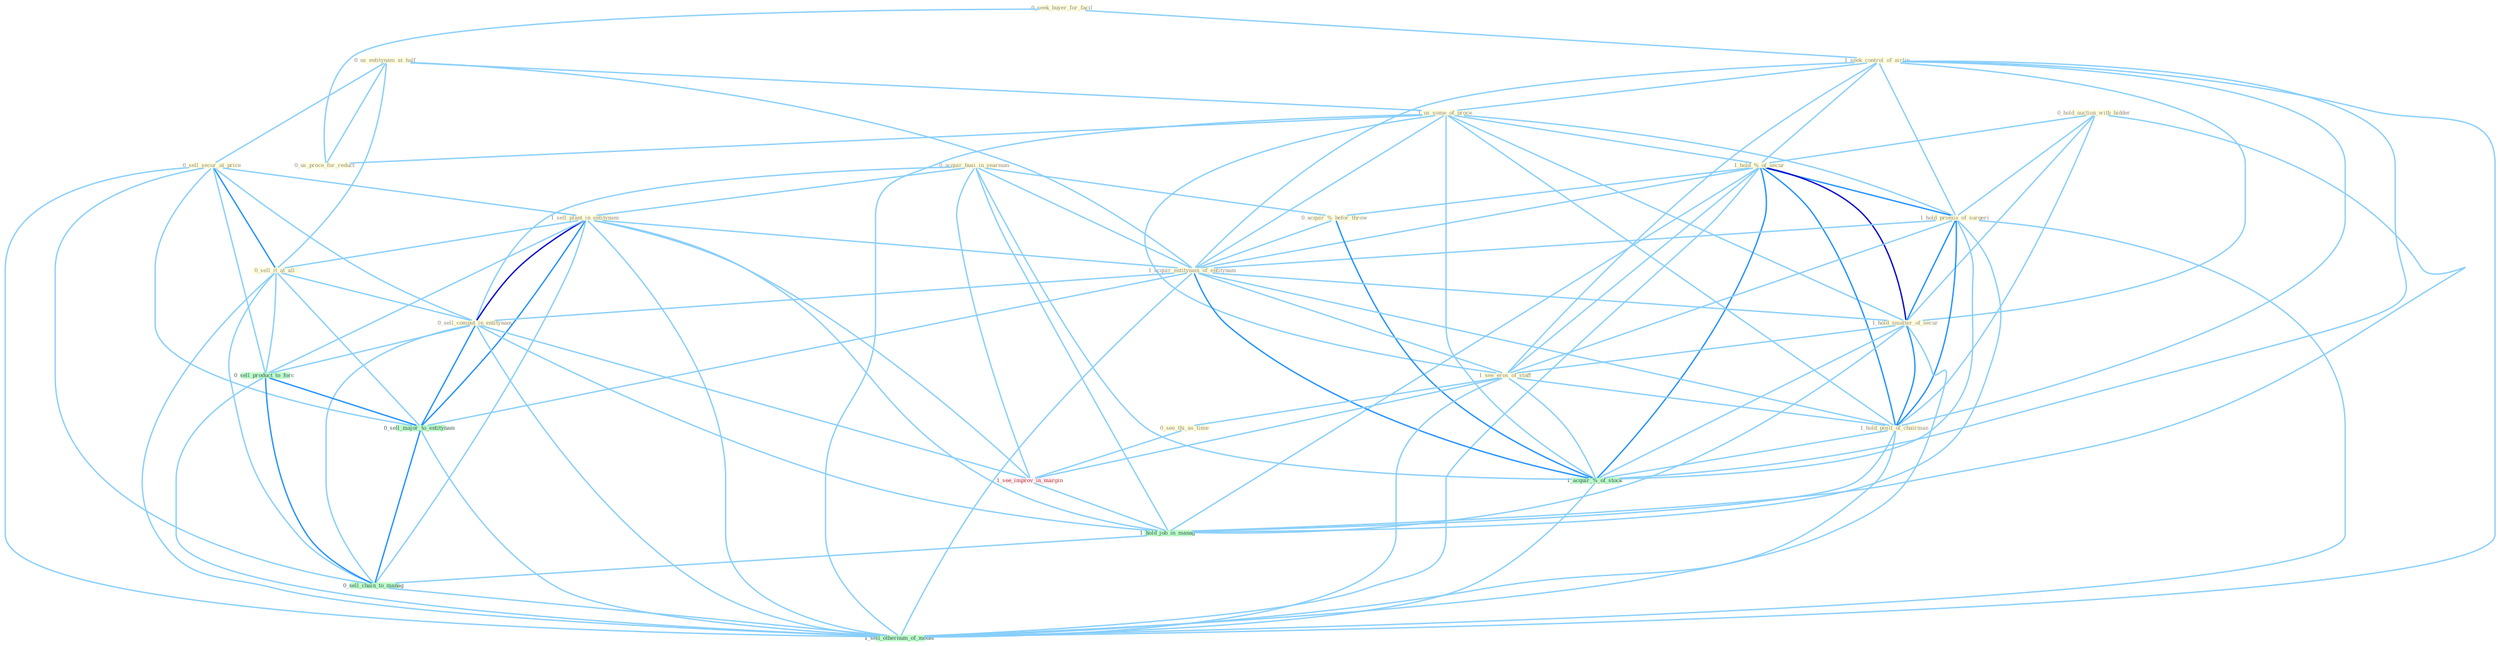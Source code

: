 Graph G{ 
    node
    [shape=polygon,style=filled,width=.5,height=.06,color="#BDFCC9",fixedsize=true,fontsize=4,
    fontcolor="#2f4f4f"];
    {node
    [color="#ffffe0", fontcolor="#8b7d6b"] "0_us_entitynam_at_half " "0_seek_buyer_for_facil " "1_seek_control_of_airlin " "0_hold_auction_with_bidder " "0_sell_secur_at_price " "0_acquir_busi_in_yearnum " "1_sell_plant_in_entitynam " "1_us_some_of_proce " "0_sell_it_at_all " "1_hold_%_of_secur " "1_hold_promis_of_surgeri " "0_acquir_%_befor_throw " "1_acquir_entitynam_of_entitynam " "1_hold_smatter_of_secur " "0_us_proce_for_reduct " "1_see_eros_of_staff " "0_sell_comput_in_entitynam " "0_see_thi_as_time " "1_hold_posit_of_chairman "}
{node [color="#fff0f5", fontcolor="#b22222"] "1_see_improv_in_margin "}
edge [color="#B0E2FF"];

	"0_us_entitynam_at_half " -- "0_sell_secur_at_price " [w="1", color="#87cefa" ];
	"0_us_entitynam_at_half " -- "1_us_some_of_proce " [w="1", color="#87cefa" ];
	"0_us_entitynam_at_half " -- "0_sell_it_at_all " [w="1", color="#87cefa" ];
	"0_us_entitynam_at_half " -- "1_acquir_entitynam_of_entitynam " [w="1", color="#87cefa" ];
	"0_us_entitynam_at_half " -- "0_us_proce_for_reduct " [w="1", color="#87cefa" ];
	"0_seek_buyer_for_facil " -- "1_seek_control_of_airlin " [w="1", color="#87cefa" ];
	"0_seek_buyer_for_facil " -- "0_us_proce_for_reduct " [w="1", color="#87cefa" ];
	"1_seek_control_of_airlin " -- "1_us_some_of_proce " [w="1", color="#87cefa" ];
	"1_seek_control_of_airlin " -- "1_hold_%_of_secur " [w="1", color="#87cefa" ];
	"1_seek_control_of_airlin " -- "1_hold_promis_of_surgeri " [w="1", color="#87cefa" ];
	"1_seek_control_of_airlin " -- "1_acquir_entitynam_of_entitynam " [w="1", color="#87cefa" ];
	"1_seek_control_of_airlin " -- "1_hold_smatter_of_secur " [w="1", color="#87cefa" ];
	"1_seek_control_of_airlin " -- "1_see_eros_of_staff " [w="1", color="#87cefa" ];
	"1_seek_control_of_airlin " -- "1_hold_posit_of_chairman " [w="1", color="#87cefa" ];
	"1_seek_control_of_airlin " -- "1_acquir_%_of_stock " [w="1", color="#87cefa" ];
	"1_seek_control_of_airlin " -- "1_sell_othernum_of_model " [w="1", color="#87cefa" ];
	"0_hold_auction_with_bidder " -- "1_hold_%_of_secur " [w="1", color="#87cefa" ];
	"0_hold_auction_with_bidder " -- "1_hold_promis_of_surgeri " [w="1", color="#87cefa" ];
	"0_hold_auction_with_bidder " -- "1_hold_smatter_of_secur " [w="1", color="#87cefa" ];
	"0_hold_auction_with_bidder " -- "1_hold_posit_of_chairman " [w="1", color="#87cefa" ];
	"0_hold_auction_with_bidder " -- "1_hold_job_in_manag " [w="1", color="#87cefa" ];
	"0_sell_secur_at_price " -- "1_sell_plant_in_entitynam " [w="1", color="#87cefa" ];
	"0_sell_secur_at_price " -- "0_sell_it_at_all " [w="2", color="#1e90ff" , len=0.8];
	"0_sell_secur_at_price " -- "0_sell_comput_in_entitynam " [w="1", color="#87cefa" ];
	"0_sell_secur_at_price " -- "0_sell_product_to_forc " [w="1", color="#87cefa" ];
	"0_sell_secur_at_price " -- "0_sell_major_to_entitynam " [w="1", color="#87cefa" ];
	"0_sell_secur_at_price " -- "0_sell_chain_to_manag " [w="1", color="#87cefa" ];
	"0_sell_secur_at_price " -- "1_sell_othernum_of_model " [w="1", color="#87cefa" ];
	"0_acquir_busi_in_yearnum " -- "1_sell_plant_in_entitynam " [w="1", color="#87cefa" ];
	"0_acquir_busi_in_yearnum " -- "0_acquir_%_befor_throw " [w="1", color="#87cefa" ];
	"0_acquir_busi_in_yearnum " -- "1_acquir_entitynam_of_entitynam " [w="1", color="#87cefa" ];
	"0_acquir_busi_in_yearnum " -- "0_sell_comput_in_entitynam " [w="1", color="#87cefa" ];
	"0_acquir_busi_in_yearnum " -- "1_see_improv_in_margin " [w="1", color="#87cefa" ];
	"0_acquir_busi_in_yearnum " -- "1_acquir_%_of_stock " [w="1", color="#87cefa" ];
	"0_acquir_busi_in_yearnum " -- "1_hold_job_in_manag " [w="1", color="#87cefa" ];
	"1_sell_plant_in_entitynam " -- "0_sell_it_at_all " [w="1", color="#87cefa" ];
	"1_sell_plant_in_entitynam " -- "1_acquir_entitynam_of_entitynam " [w="1", color="#87cefa" ];
	"1_sell_plant_in_entitynam " -- "0_sell_comput_in_entitynam " [w="3", color="#0000cd" , len=0.6];
	"1_sell_plant_in_entitynam " -- "1_see_improv_in_margin " [w="1", color="#87cefa" ];
	"1_sell_plant_in_entitynam " -- "1_hold_job_in_manag " [w="1", color="#87cefa" ];
	"1_sell_plant_in_entitynam " -- "0_sell_product_to_forc " [w="1", color="#87cefa" ];
	"1_sell_plant_in_entitynam " -- "0_sell_major_to_entitynam " [w="2", color="#1e90ff" , len=0.8];
	"1_sell_plant_in_entitynam " -- "0_sell_chain_to_manag " [w="1", color="#87cefa" ];
	"1_sell_plant_in_entitynam " -- "1_sell_othernum_of_model " [w="1", color="#87cefa" ];
	"1_us_some_of_proce " -- "1_hold_%_of_secur " [w="1", color="#87cefa" ];
	"1_us_some_of_proce " -- "1_hold_promis_of_surgeri " [w="1", color="#87cefa" ];
	"1_us_some_of_proce " -- "1_acquir_entitynam_of_entitynam " [w="1", color="#87cefa" ];
	"1_us_some_of_proce " -- "1_hold_smatter_of_secur " [w="1", color="#87cefa" ];
	"1_us_some_of_proce " -- "0_us_proce_for_reduct " [w="1", color="#87cefa" ];
	"1_us_some_of_proce " -- "1_see_eros_of_staff " [w="1", color="#87cefa" ];
	"1_us_some_of_proce " -- "1_hold_posit_of_chairman " [w="1", color="#87cefa" ];
	"1_us_some_of_proce " -- "1_acquir_%_of_stock " [w="1", color="#87cefa" ];
	"1_us_some_of_proce " -- "1_sell_othernum_of_model " [w="1", color="#87cefa" ];
	"0_sell_it_at_all " -- "0_sell_comput_in_entitynam " [w="1", color="#87cefa" ];
	"0_sell_it_at_all " -- "0_sell_product_to_forc " [w="1", color="#87cefa" ];
	"0_sell_it_at_all " -- "0_sell_major_to_entitynam " [w="1", color="#87cefa" ];
	"0_sell_it_at_all " -- "0_sell_chain_to_manag " [w="1", color="#87cefa" ];
	"0_sell_it_at_all " -- "1_sell_othernum_of_model " [w="1", color="#87cefa" ];
	"1_hold_%_of_secur " -- "1_hold_promis_of_surgeri " [w="2", color="#1e90ff" , len=0.8];
	"1_hold_%_of_secur " -- "0_acquir_%_befor_throw " [w="1", color="#87cefa" ];
	"1_hold_%_of_secur " -- "1_acquir_entitynam_of_entitynam " [w="1", color="#87cefa" ];
	"1_hold_%_of_secur " -- "1_hold_smatter_of_secur " [w="3", color="#0000cd" , len=0.6];
	"1_hold_%_of_secur " -- "1_see_eros_of_staff " [w="1", color="#87cefa" ];
	"1_hold_%_of_secur " -- "1_hold_posit_of_chairman " [w="2", color="#1e90ff" , len=0.8];
	"1_hold_%_of_secur " -- "1_acquir_%_of_stock " [w="2", color="#1e90ff" , len=0.8];
	"1_hold_%_of_secur " -- "1_hold_job_in_manag " [w="1", color="#87cefa" ];
	"1_hold_%_of_secur " -- "1_sell_othernum_of_model " [w="1", color="#87cefa" ];
	"1_hold_promis_of_surgeri " -- "1_acquir_entitynam_of_entitynam " [w="1", color="#87cefa" ];
	"1_hold_promis_of_surgeri " -- "1_hold_smatter_of_secur " [w="2", color="#1e90ff" , len=0.8];
	"1_hold_promis_of_surgeri " -- "1_see_eros_of_staff " [w="1", color="#87cefa" ];
	"1_hold_promis_of_surgeri " -- "1_hold_posit_of_chairman " [w="2", color="#1e90ff" , len=0.8];
	"1_hold_promis_of_surgeri " -- "1_acquir_%_of_stock " [w="1", color="#87cefa" ];
	"1_hold_promis_of_surgeri " -- "1_hold_job_in_manag " [w="1", color="#87cefa" ];
	"1_hold_promis_of_surgeri " -- "1_sell_othernum_of_model " [w="1", color="#87cefa" ];
	"0_acquir_%_befor_throw " -- "1_acquir_entitynam_of_entitynam " [w="1", color="#87cefa" ];
	"0_acquir_%_befor_throw " -- "1_acquir_%_of_stock " [w="2", color="#1e90ff" , len=0.8];
	"1_acquir_entitynam_of_entitynam " -- "1_hold_smatter_of_secur " [w="1", color="#87cefa" ];
	"1_acquir_entitynam_of_entitynam " -- "1_see_eros_of_staff " [w="1", color="#87cefa" ];
	"1_acquir_entitynam_of_entitynam " -- "0_sell_comput_in_entitynam " [w="1", color="#87cefa" ];
	"1_acquir_entitynam_of_entitynam " -- "1_hold_posit_of_chairman " [w="1", color="#87cefa" ];
	"1_acquir_entitynam_of_entitynam " -- "1_acquir_%_of_stock " [w="2", color="#1e90ff" , len=0.8];
	"1_acquir_entitynam_of_entitynam " -- "0_sell_major_to_entitynam " [w="1", color="#87cefa" ];
	"1_acquir_entitynam_of_entitynam " -- "1_sell_othernum_of_model " [w="1", color="#87cefa" ];
	"1_hold_smatter_of_secur " -- "1_see_eros_of_staff " [w="1", color="#87cefa" ];
	"1_hold_smatter_of_secur " -- "1_hold_posit_of_chairman " [w="2", color="#1e90ff" , len=0.8];
	"1_hold_smatter_of_secur " -- "1_acquir_%_of_stock " [w="1", color="#87cefa" ];
	"1_hold_smatter_of_secur " -- "1_hold_job_in_manag " [w="1", color="#87cefa" ];
	"1_hold_smatter_of_secur " -- "1_sell_othernum_of_model " [w="1", color="#87cefa" ];
	"1_see_eros_of_staff " -- "0_see_thi_as_time " [w="1", color="#87cefa" ];
	"1_see_eros_of_staff " -- "1_hold_posit_of_chairman " [w="1", color="#87cefa" ];
	"1_see_eros_of_staff " -- "1_see_improv_in_margin " [w="1", color="#87cefa" ];
	"1_see_eros_of_staff " -- "1_acquir_%_of_stock " [w="1", color="#87cefa" ];
	"1_see_eros_of_staff " -- "1_sell_othernum_of_model " [w="1", color="#87cefa" ];
	"0_sell_comput_in_entitynam " -- "1_see_improv_in_margin " [w="1", color="#87cefa" ];
	"0_sell_comput_in_entitynam " -- "1_hold_job_in_manag " [w="1", color="#87cefa" ];
	"0_sell_comput_in_entitynam " -- "0_sell_product_to_forc " [w="1", color="#87cefa" ];
	"0_sell_comput_in_entitynam " -- "0_sell_major_to_entitynam " [w="2", color="#1e90ff" , len=0.8];
	"0_sell_comput_in_entitynam " -- "0_sell_chain_to_manag " [w="1", color="#87cefa" ];
	"0_sell_comput_in_entitynam " -- "1_sell_othernum_of_model " [w="1", color="#87cefa" ];
	"0_see_thi_as_time " -- "1_see_improv_in_margin " [w="1", color="#87cefa" ];
	"1_hold_posit_of_chairman " -- "1_acquir_%_of_stock " [w="1", color="#87cefa" ];
	"1_hold_posit_of_chairman " -- "1_hold_job_in_manag " [w="1", color="#87cefa" ];
	"1_hold_posit_of_chairman " -- "1_sell_othernum_of_model " [w="1", color="#87cefa" ];
	"1_see_improv_in_margin " -- "1_hold_job_in_manag " [w="1", color="#87cefa" ];
	"1_acquir_%_of_stock " -- "1_sell_othernum_of_model " [w="1", color="#87cefa" ];
	"1_hold_job_in_manag " -- "0_sell_chain_to_manag " [w="1", color="#87cefa" ];
	"0_sell_product_to_forc " -- "0_sell_major_to_entitynam " [w="2", color="#1e90ff" , len=0.8];
	"0_sell_product_to_forc " -- "0_sell_chain_to_manag " [w="2", color="#1e90ff" , len=0.8];
	"0_sell_product_to_forc " -- "1_sell_othernum_of_model " [w="1", color="#87cefa" ];
	"0_sell_major_to_entitynam " -- "0_sell_chain_to_manag " [w="2", color="#1e90ff" , len=0.8];
	"0_sell_major_to_entitynam " -- "1_sell_othernum_of_model " [w="1", color="#87cefa" ];
	"0_sell_chain_to_manag " -- "1_sell_othernum_of_model " [w="1", color="#87cefa" ];
}